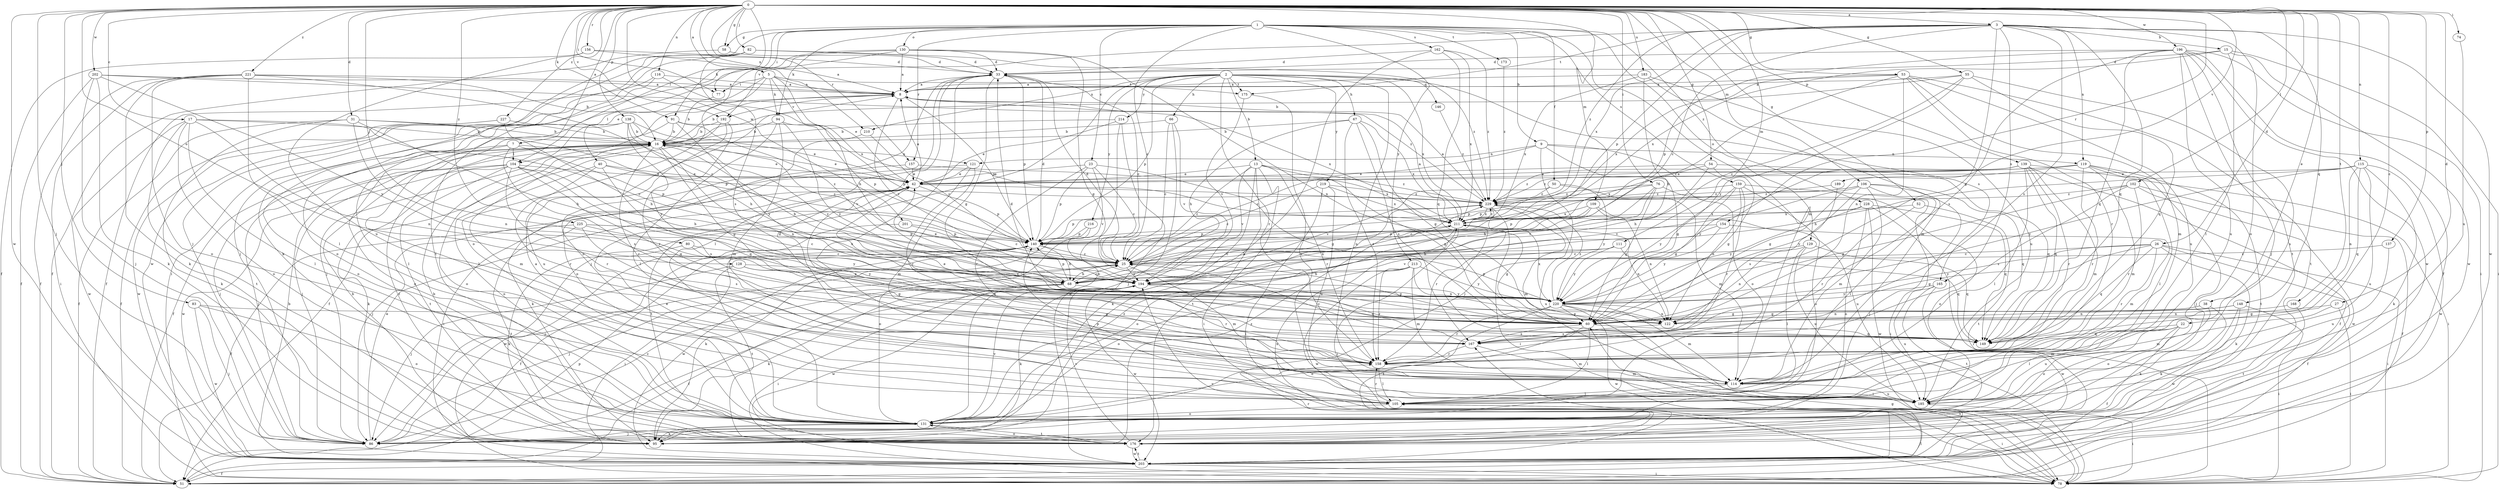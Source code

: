 strict digraph  {
0;
1;
2;
3;
5;
7;
8;
9;
13;
15;
16;
17;
22;
23;
25;
26;
27;
31;
33;
38;
40;
42;
50;
51;
52;
53;
54;
55;
58;
60;
66;
67;
68;
74;
76;
77;
78;
80;
82;
83;
86;
91;
94;
95;
102;
104;
105;
106;
109;
111;
114;
115;
116;
119;
121;
122;
128;
129;
130;
131;
137;
138;
139;
140;
146;
148;
149;
154;
156;
157;
158;
159;
162;
165;
167;
168;
173;
175;
176;
183;
185;
189;
192;
194;
196;
201;
202;
203;
210;
211;
213;
214;
216;
219;
220;
221;
225;
227;
228;
229;
0 -> 3  [label=a];
0 -> 5  [label=a];
0 -> 7  [label=a];
0 -> 17  [label=c];
0 -> 22  [label=c];
0 -> 26  [label=d];
0 -> 27  [label=d];
0 -> 31  [label=d];
0 -> 38  [label=e];
0 -> 52  [label=g];
0 -> 53  [label=g];
0 -> 54  [label=g];
0 -> 55  [label=g];
0 -> 58  [label=g];
0 -> 74  [label=i];
0 -> 76  [label=i];
0 -> 77  [label=i];
0 -> 80  [label=j];
0 -> 82  [label=j];
0 -> 83  [label=j];
0 -> 86  [label=j];
0 -> 91  [label=k];
0 -> 102  [label=l];
0 -> 104  [label=l];
0 -> 106  [label=m];
0 -> 109  [label=m];
0 -> 111  [label=m];
0 -> 115  [label=n];
0 -> 116  [label=n];
0 -> 128  [label=o];
0 -> 137  [label=p];
0 -> 138  [label=p];
0 -> 139  [label=p];
0 -> 154  [label=r];
0 -> 156  [label=r];
0 -> 157  [label=r];
0 -> 168  [label=t];
0 -> 183  [label=u];
0 -> 189  [label=v];
0 -> 192  [label=v];
0 -> 196  [label=w];
0 -> 201  [label=w];
0 -> 202  [label=w];
0 -> 203  [label=w];
0 -> 210  [label=x];
0 -> 221  [label=z];
0 -> 225  [label=z];
0 -> 227  [label=z];
1 -> 9  [label=b];
1 -> 23  [label=c];
1 -> 25  [label=c];
1 -> 50  [label=f];
1 -> 58  [label=g];
1 -> 77  [label=i];
1 -> 86  [label=j];
1 -> 91  [label=k];
1 -> 94  [label=k];
1 -> 114  [label=m];
1 -> 129  [label=o];
1 -> 130  [label=o];
1 -> 157  [label=r];
1 -> 159  [label=s];
1 -> 162  [label=s];
1 -> 173  [label=t];
1 -> 213  [label=y];
1 -> 228  [label=z];
2 -> 8  [label=a];
2 -> 13  [label=b];
2 -> 66  [label=h];
2 -> 67  [label=h];
2 -> 86  [label=j];
2 -> 140  [label=p];
2 -> 146  [label=q];
2 -> 158  [label=r];
2 -> 165  [label=s];
2 -> 175  [label=t];
2 -> 185  [label=u];
2 -> 210  [label=x];
2 -> 211  [label=x];
2 -> 214  [label=y];
2 -> 216  [label=y];
2 -> 219  [label=y];
3 -> 15  [label=b];
3 -> 25  [label=c];
3 -> 60  [label=g];
3 -> 119  [label=n];
3 -> 131  [label=o];
3 -> 140  [label=p];
3 -> 148  [label=q];
3 -> 149  [label=q];
3 -> 165  [label=s];
3 -> 167  [label=s];
3 -> 175  [label=t];
3 -> 192  [label=v];
3 -> 203  [label=w];
3 -> 211  [label=x];
3 -> 229  [label=z];
5 -> 8  [label=a];
5 -> 40  [label=e];
5 -> 42  [label=e];
5 -> 68  [label=h];
5 -> 77  [label=i];
5 -> 94  [label=k];
5 -> 104  [label=l];
5 -> 175  [label=t];
7 -> 42  [label=e];
7 -> 86  [label=j];
7 -> 104  [label=l];
7 -> 131  [label=o];
7 -> 140  [label=p];
7 -> 167  [label=s];
8 -> 16  [label=b];
8 -> 86  [label=j];
8 -> 140  [label=p];
8 -> 192  [label=v];
8 -> 194  [label=v];
8 -> 211  [label=x];
9 -> 25  [label=c];
9 -> 60  [label=g];
9 -> 86  [label=j];
9 -> 119  [label=n];
9 -> 121  [label=n];
9 -> 131  [label=o];
13 -> 25  [label=c];
13 -> 42  [label=e];
13 -> 60  [label=g];
13 -> 78  [label=i];
13 -> 95  [label=k];
13 -> 158  [label=r];
13 -> 176  [label=t];
13 -> 194  [label=v];
13 -> 229  [label=z];
15 -> 33  [label=d];
15 -> 78  [label=i];
15 -> 105  [label=l];
15 -> 203  [label=w];
15 -> 211  [label=x];
16 -> 42  [label=e];
16 -> 51  [label=f];
16 -> 60  [label=g];
16 -> 86  [label=j];
16 -> 114  [label=m];
16 -> 121  [label=n];
16 -> 122  [label=n];
16 -> 131  [label=o];
16 -> 158  [label=r];
16 -> 176  [label=t];
16 -> 194  [label=v];
17 -> 16  [label=b];
17 -> 25  [label=c];
17 -> 105  [label=l];
17 -> 122  [label=n];
17 -> 131  [label=o];
17 -> 176  [label=t];
17 -> 203  [label=w];
22 -> 51  [label=f];
22 -> 105  [label=l];
22 -> 114  [label=m];
22 -> 131  [label=o];
22 -> 149  [label=q];
22 -> 185  [label=u];
23 -> 25  [label=c];
23 -> 42  [label=e];
23 -> 60  [label=g];
23 -> 140  [label=p];
23 -> 158  [label=r];
23 -> 194  [label=v];
25 -> 33  [label=d];
25 -> 60  [label=g];
25 -> 68  [label=h];
25 -> 86  [label=j];
25 -> 114  [label=m];
25 -> 194  [label=v];
26 -> 25  [label=c];
26 -> 51  [label=f];
26 -> 60  [label=g];
26 -> 78  [label=i];
26 -> 95  [label=k];
26 -> 149  [label=q];
26 -> 158  [label=r];
26 -> 220  [label=y];
27 -> 60  [label=g];
27 -> 78  [label=i];
27 -> 114  [label=m];
31 -> 16  [label=b];
31 -> 51  [label=f];
31 -> 68  [label=h];
31 -> 95  [label=k];
31 -> 122  [label=n];
31 -> 140  [label=p];
33 -> 8  [label=a];
33 -> 25  [label=c];
33 -> 60  [label=g];
33 -> 105  [label=l];
33 -> 131  [label=o];
33 -> 140  [label=p];
33 -> 185  [label=u];
38 -> 60  [label=g];
38 -> 95  [label=k];
38 -> 122  [label=n];
38 -> 131  [label=o];
40 -> 42  [label=e];
40 -> 131  [label=o];
40 -> 149  [label=q];
40 -> 158  [label=r];
40 -> 229  [label=z];
42 -> 8  [label=a];
42 -> 86  [label=j];
42 -> 140  [label=p];
42 -> 176  [label=t];
42 -> 229  [label=z];
50 -> 114  [label=m];
50 -> 194  [label=v];
50 -> 220  [label=y];
50 -> 229  [label=z];
51 -> 105  [label=l];
51 -> 140  [label=p];
52 -> 158  [label=r];
52 -> 176  [label=t];
52 -> 211  [label=x];
53 -> 8  [label=a];
53 -> 25  [label=c];
53 -> 114  [label=m];
53 -> 122  [label=n];
53 -> 158  [label=r];
53 -> 176  [label=t];
53 -> 185  [label=u];
53 -> 211  [label=x];
54 -> 42  [label=e];
54 -> 60  [label=g];
54 -> 68  [label=h];
54 -> 149  [label=q];
54 -> 211  [label=x];
55 -> 8  [label=a];
55 -> 16  [label=b];
55 -> 25  [label=c];
55 -> 149  [label=q];
55 -> 185  [label=u];
55 -> 220  [label=y];
58 -> 33  [label=d];
58 -> 51  [label=f];
60 -> 33  [label=d];
60 -> 105  [label=l];
60 -> 131  [label=o];
60 -> 149  [label=q];
60 -> 167  [label=s];
66 -> 16  [label=b];
66 -> 25  [label=c];
66 -> 86  [label=j];
66 -> 194  [label=v];
67 -> 16  [label=b];
67 -> 60  [label=g];
67 -> 68  [label=h];
67 -> 158  [label=r];
67 -> 167  [label=s];
67 -> 211  [label=x];
68 -> 25  [label=c];
68 -> 42  [label=e];
68 -> 51  [label=f];
68 -> 78  [label=i];
68 -> 95  [label=k];
68 -> 140  [label=p];
68 -> 158  [label=r];
68 -> 203  [label=w];
74 -> 185  [label=u];
76 -> 60  [label=g];
76 -> 68  [label=h];
76 -> 131  [label=o];
76 -> 140  [label=p];
76 -> 194  [label=v];
76 -> 229  [label=z];
77 -> 16  [label=b];
78 -> 60  [label=g];
78 -> 167  [label=s];
78 -> 194  [label=v];
80 -> 25  [label=c];
80 -> 95  [label=k];
80 -> 220  [label=y];
82 -> 33  [label=d];
82 -> 78  [label=i];
82 -> 95  [label=k];
82 -> 167  [label=s];
82 -> 203  [label=w];
82 -> 229  [label=z];
83 -> 60  [label=g];
83 -> 86  [label=j];
83 -> 131  [label=o];
83 -> 203  [label=w];
86 -> 25  [label=c];
86 -> 42  [label=e];
91 -> 16  [label=b];
91 -> 105  [label=l];
91 -> 140  [label=p];
91 -> 194  [label=v];
91 -> 220  [label=y];
94 -> 16  [label=b];
94 -> 105  [label=l];
94 -> 114  [label=m];
94 -> 140  [label=p];
94 -> 220  [label=y];
95 -> 16  [label=b];
95 -> 229  [label=z];
102 -> 51  [label=f];
102 -> 60  [label=g];
102 -> 158  [label=r];
102 -> 167  [label=s];
102 -> 203  [label=w];
102 -> 229  [label=z];
104 -> 42  [label=e];
104 -> 68  [label=h];
104 -> 86  [label=j];
104 -> 95  [label=k];
104 -> 149  [label=q];
104 -> 158  [label=r];
104 -> 167  [label=s];
104 -> 176  [label=t];
104 -> 203  [label=w];
105 -> 78  [label=i];
105 -> 131  [label=o];
105 -> 158  [label=r];
106 -> 86  [label=j];
106 -> 105  [label=l];
106 -> 114  [label=m];
106 -> 140  [label=p];
106 -> 149  [label=q];
106 -> 167  [label=s];
106 -> 194  [label=v];
106 -> 229  [label=z];
109 -> 25  [label=c];
109 -> 122  [label=n];
109 -> 140  [label=p];
109 -> 185  [label=u];
109 -> 211  [label=x];
111 -> 25  [label=c];
111 -> 149  [label=q];
111 -> 194  [label=v];
111 -> 220  [label=y];
114 -> 33  [label=d];
114 -> 105  [label=l];
114 -> 185  [label=u];
115 -> 42  [label=e];
115 -> 68  [label=h];
115 -> 95  [label=k];
115 -> 122  [label=n];
115 -> 149  [label=q];
115 -> 185  [label=u];
115 -> 203  [label=w];
115 -> 220  [label=y];
116 -> 8  [label=a];
116 -> 51  [label=f];
116 -> 131  [label=o];
116 -> 211  [label=x];
119 -> 42  [label=e];
119 -> 60  [label=g];
119 -> 86  [label=j];
119 -> 105  [label=l];
119 -> 114  [label=m];
119 -> 158  [label=r];
119 -> 176  [label=t];
119 -> 229  [label=z];
121 -> 42  [label=e];
121 -> 78  [label=i];
121 -> 114  [label=m];
121 -> 158  [label=r];
122 -> 167  [label=s];
128 -> 60  [label=g];
128 -> 86  [label=j];
128 -> 122  [label=n];
128 -> 176  [label=t];
128 -> 194  [label=v];
129 -> 25  [label=c];
129 -> 105  [label=l];
129 -> 122  [label=n];
129 -> 149  [label=q];
129 -> 185  [label=u];
130 -> 8  [label=a];
130 -> 33  [label=d];
130 -> 60  [label=g];
130 -> 86  [label=j];
130 -> 122  [label=n];
130 -> 131  [label=o];
130 -> 176  [label=t];
131 -> 8  [label=a];
131 -> 42  [label=e];
131 -> 86  [label=j];
131 -> 95  [label=k];
131 -> 176  [label=t];
131 -> 194  [label=v];
131 -> 229  [label=z];
137 -> 25  [label=c];
137 -> 185  [label=u];
138 -> 16  [label=b];
138 -> 25  [label=c];
138 -> 42  [label=e];
138 -> 68  [label=h];
138 -> 105  [label=l];
138 -> 131  [label=o];
138 -> 220  [label=y];
139 -> 42  [label=e];
139 -> 51  [label=f];
139 -> 78  [label=i];
139 -> 105  [label=l];
139 -> 114  [label=m];
139 -> 149  [label=q];
139 -> 158  [label=r];
139 -> 220  [label=y];
139 -> 229  [label=z];
140 -> 25  [label=c];
140 -> 33  [label=d];
140 -> 51  [label=f];
140 -> 68  [label=h];
140 -> 78  [label=i];
140 -> 95  [label=k];
140 -> 203  [label=w];
146 -> 229  [label=z];
148 -> 60  [label=g];
148 -> 78  [label=i];
148 -> 95  [label=k];
148 -> 122  [label=n];
148 -> 203  [label=w];
149 -> 42  [label=e];
154 -> 68  [label=h];
154 -> 114  [label=m];
154 -> 140  [label=p];
154 -> 220  [label=y];
156 -> 8  [label=a];
156 -> 33  [label=d];
156 -> 51  [label=f];
156 -> 185  [label=u];
157 -> 42  [label=e];
157 -> 95  [label=k];
157 -> 211  [label=x];
158 -> 42  [label=e];
158 -> 105  [label=l];
158 -> 114  [label=m];
159 -> 60  [label=g];
159 -> 78  [label=i];
159 -> 122  [label=n];
159 -> 131  [label=o];
159 -> 158  [label=r];
159 -> 220  [label=y];
159 -> 229  [label=z];
162 -> 33  [label=d];
162 -> 95  [label=k];
162 -> 149  [label=q];
162 -> 211  [label=x];
162 -> 229  [label=z];
165 -> 176  [label=t];
165 -> 185  [label=u];
165 -> 203  [label=w];
165 -> 220  [label=y];
167 -> 25  [label=c];
167 -> 114  [label=m];
167 -> 158  [label=r];
168 -> 122  [label=n];
168 -> 176  [label=t];
173 -> 229  [label=z];
175 -> 185  [label=u];
175 -> 194  [label=v];
176 -> 16  [label=b];
176 -> 131  [label=o];
176 -> 158  [label=r];
176 -> 194  [label=v];
176 -> 203  [label=w];
183 -> 8  [label=a];
183 -> 68  [label=h];
183 -> 114  [label=m];
183 -> 185  [label=u];
183 -> 211  [label=x];
185 -> 78  [label=i];
185 -> 140  [label=p];
189 -> 220  [label=y];
189 -> 229  [label=z];
192 -> 16  [label=b];
192 -> 51  [label=f];
192 -> 158  [label=r];
192 -> 185  [label=u];
194 -> 16  [label=b];
194 -> 95  [label=k];
194 -> 149  [label=q];
194 -> 203  [label=w];
194 -> 211  [label=x];
194 -> 220  [label=y];
196 -> 33  [label=d];
196 -> 51  [label=f];
196 -> 78  [label=i];
196 -> 86  [label=j];
196 -> 140  [label=p];
196 -> 149  [label=q];
196 -> 167  [label=s];
196 -> 176  [label=t];
196 -> 185  [label=u];
196 -> 203  [label=w];
201 -> 25  [label=c];
201 -> 140  [label=p];
201 -> 203  [label=w];
202 -> 8  [label=a];
202 -> 51  [label=f];
202 -> 86  [label=j];
202 -> 95  [label=k];
202 -> 220  [label=y];
202 -> 229  [label=z];
203 -> 16  [label=b];
203 -> 51  [label=f];
203 -> 78  [label=i];
203 -> 176  [label=t];
203 -> 211  [label=x];
210 -> 25  [label=c];
210 -> 131  [label=o];
211 -> 8  [label=a];
211 -> 60  [label=g];
211 -> 78  [label=i];
211 -> 122  [label=n];
211 -> 131  [label=o];
211 -> 140  [label=p];
211 -> 229  [label=z];
213 -> 68  [label=h];
213 -> 114  [label=m];
213 -> 122  [label=n];
213 -> 131  [label=o];
213 -> 158  [label=r];
213 -> 203  [label=w];
213 -> 220  [label=y];
214 -> 16  [label=b];
214 -> 42  [label=e];
214 -> 131  [label=o];
214 -> 203  [label=w];
216 -> 86  [label=j];
216 -> 131  [label=o];
216 -> 140  [label=p];
219 -> 25  [label=c];
219 -> 78  [label=i];
219 -> 185  [label=u];
219 -> 211  [label=x];
219 -> 229  [label=z];
220 -> 60  [label=g];
220 -> 78  [label=i];
220 -> 114  [label=m];
220 -> 122  [label=n];
220 -> 140  [label=p];
220 -> 158  [label=r];
220 -> 176  [label=t];
220 -> 203  [label=w];
220 -> 211  [label=x];
220 -> 229  [label=z];
221 -> 8  [label=a];
221 -> 16  [label=b];
221 -> 25  [label=c];
221 -> 51  [label=f];
221 -> 78  [label=i];
221 -> 95  [label=k];
221 -> 105  [label=l];
221 -> 131  [label=o];
225 -> 25  [label=c];
225 -> 51  [label=f];
225 -> 140  [label=p];
225 -> 167  [label=s];
225 -> 176  [label=t];
225 -> 220  [label=y];
227 -> 16  [label=b];
227 -> 51  [label=f];
227 -> 68  [label=h];
227 -> 203  [label=w];
228 -> 78  [label=i];
228 -> 131  [label=o];
228 -> 149  [label=q];
228 -> 203  [label=w];
228 -> 211  [label=x];
228 -> 220  [label=y];
229 -> 8  [label=a];
229 -> 78  [label=i];
229 -> 114  [label=m];
229 -> 140  [label=p];
229 -> 158  [label=r];
229 -> 185  [label=u];
229 -> 211  [label=x];
}
